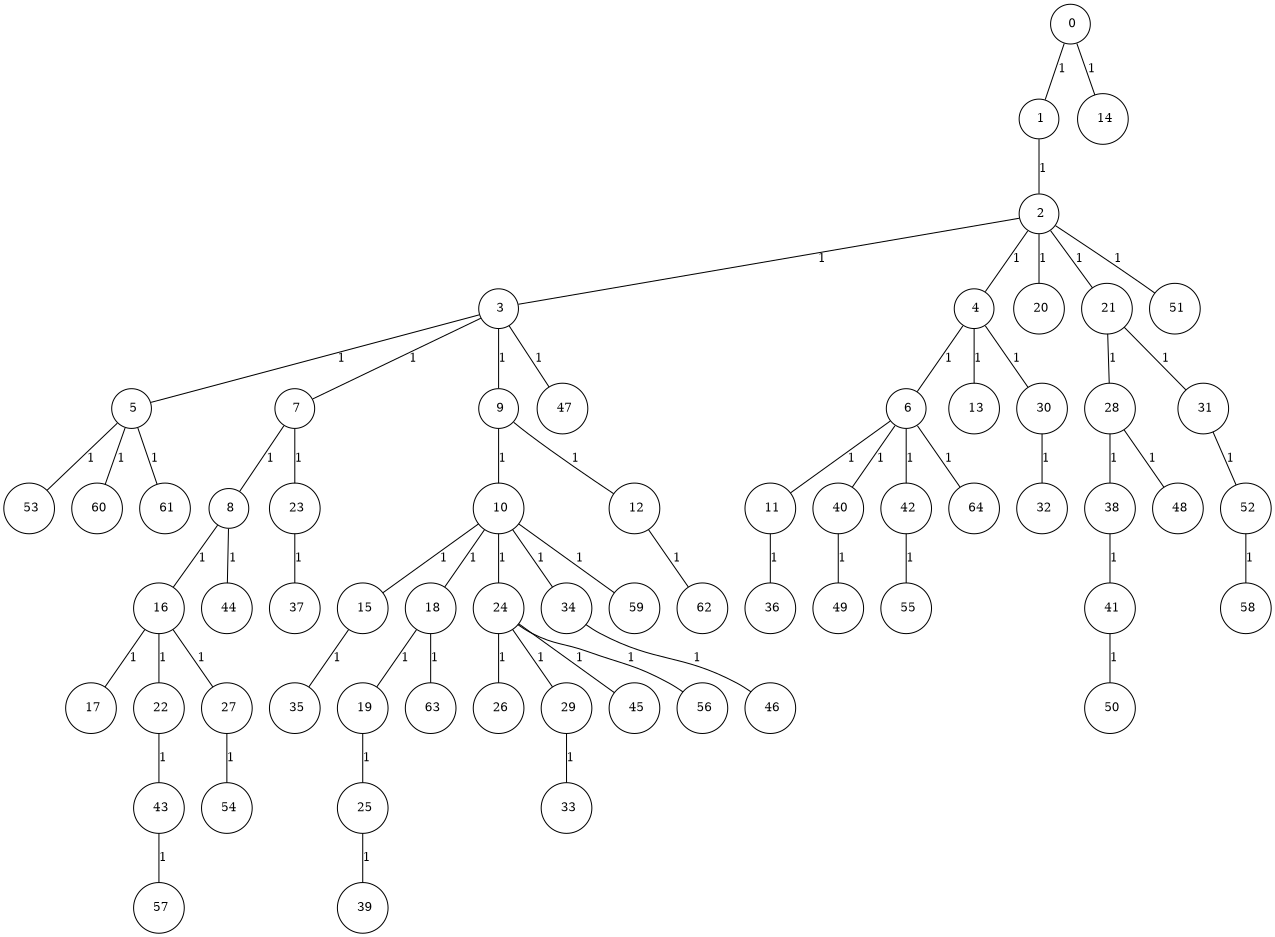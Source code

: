 graph G {
size="8.5,11;"
ratio = "expand;"
fixedsize="true;"
overlap="scale;"
node[shape=circle,width=.12,hight=.12,fontsize=12]
edge[fontsize=12]

0[label=" 0" color=black, pos="2.3525513,1.9228753!"];
1[label=" 1" color=black, pos="1.4241717,2.8074791!"];
2[label=" 2" color=black, pos="2.6633082,0.92965647!"];
3[label=" 3" color=black, pos="2.454422,1.2118239!"];
4[label=" 4" color=black, pos="2.9435263,1.0430353!"];
5[label=" 5" color=black, pos="1.3997626,0.8544389!"];
6[label=" 6" color=black, pos="0.985621,1.7469053!"];
7[label=" 7" color=black, pos="0.90859854,2.1607739!"];
8[label=" 8" color=black, pos="1.3051212,1.8173069!"];
9[label=" 9" color=black, pos="0.072910865,0.64594502!"];
10[label=" 10" color=black, pos="2.9387703,1.9564363!"];
11[label=" 11" color=black, pos="2.2954658,0.88271286!"];
12[label=" 12" color=black, pos="1.7906017,1.6733509!"];
13[label=" 13" color=black, pos="1.6659735,2.3668714!"];
14[label=" 14" color=black, pos="2.5756812,1.382248!"];
15[label=" 15" color=black, pos="2.0990638,1.7454296!"];
16[label=" 16" color=black, pos="2.6266711,2.1334779!"];
17[label=" 17" color=black, pos="2.1875225,2.435801!"];
18[label=" 18" color=black, pos="1.3550244,2.519485!"];
19[label=" 19" color=black, pos="1.5604975,2.8894823!"];
20[label=" 20" color=black, pos="2.327946,1.5414635!"];
21[label=" 21" color=black, pos="2.0906229,0.64551402!"];
22[label=" 22" color=black, pos="1.0221116,2.1505838!"];
23[label=" 23" color=black, pos="2.5707839,2.5253605!"];
24[label=" 24" color=black, pos="1.4587499,1.8970369!"];
25[label=" 25" color=black, pos="2.4382613,0.7725652!"];
26[label=" 26" color=black, pos="1.7250752,1.4437759!"];
27[label=" 27" color=black, pos="1.6942481,1.6366719!"];
28[label=" 28" color=black, pos="2.8960913,1.0161137!"];
29[label=" 29" color=black, pos="1.0864704,1.6530184!"];
30[label=" 30" color=black, pos="1.6893897,1.2297575!"];
31[label=" 31" color=black, pos="1.6996156,0.45762866!"];
32[label=" 32" color=black, pos="0.41395633,1.8046379!"];
33[label=" 33" color=black, pos="2.6875035,1.6455033!"];
34[label=" 34" color=black, pos="1.8692533,1.6981513!"];
35[label=" 35" color=black, pos="1.4225374,0.58569562!"];
36[label=" 36" color=black, pos="2.5129588,0.30534303!"];
37[label=" 37" color=black, pos="2.263437,1.7080111!"];
38[label=" 38" color=black, pos="0.76196357,2.2130004!"];
39[label=" 39" color=black, pos="0.69288654,1.6199446!"];
40[label=" 40" color=black, pos="1.0252947,1.9590605!"];
41[label=" 41" color=black, pos="0.0017856574,1.1253768!"];
42[label=" 42" color=black, pos="2.6938431,2.4345405!"];
43[label=" 43" color=black, pos="0.1583514,0.43500927!"];
44[label=" 44" color=black, pos="0.62204539,1.2707393!"];
45[label=" 45" color=black, pos="0.69871368,0.83830916!"];
46[label=" 46" color=black, pos="1.916519,2.9222564!"];
47[label=" 47" color=black, pos="2.7219387,0.7162484!"];
48[label=" 48" color=black, pos="0.96678359,1.4600315!"];
49[label=" 49" color=black, pos="2.2798728,1.8396082!"];
50[label=" 50" color=black, pos="2.4089363,1.0900963!"];
51[label=" 51" color=black, pos="1.2943848,2.2385979!"];
52[label=" 52" color=black, pos="1.2654579,0.80191258!"];
53[label=" 53" color=black, pos="2.4880875,2.4248488!"];
54[label=" 54" color=black, pos="2.6915313,0.014012045!"];
55[label=" 55" color=black, pos="2.8893063,0.16070333!"];
56[label=" 56" color=black, pos="0.40556934,2.8246591!"];
57[label=" 57" color=black, pos="1.206143,2.6591579!"];
58[label=" 58" color=black, pos="0.93841605,2.182367!"];
59[label=" 59" color=black, pos="1.2743599,2.149231!"];
60[label=" 60" color=black, pos="1.9303021,0.50398933!"];
61[label=" 61" color=black, pos="1.5913653,0.82299611!"];
62[label=" 62" color=black, pos="1.2759434,1.6963666!"];
63[label=" 63" color=black, pos="1.5672686,1.0213395!"];
64[label=" 64" color=black, pos="1.4778048,2.65828!"];
0--1[label="1"]
0--14[label="1"]
1--2[label="1"]
2--3[label="1"]
2--4[label="1"]
2--20[label="1"]
2--21[label="1"]
2--51[label="1"]
3--5[label="1"]
3--7[label="1"]
3--9[label="1"]
3--47[label="1"]
4--6[label="1"]
4--13[label="1"]
4--30[label="1"]
5--53[label="1"]
5--60[label="1"]
5--61[label="1"]
6--11[label="1"]
6--40[label="1"]
6--42[label="1"]
6--64[label="1"]
7--8[label="1"]
7--23[label="1"]
8--16[label="1"]
8--44[label="1"]
9--10[label="1"]
9--12[label="1"]
10--15[label="1"]
10--18[label="1"]
10--24[label="1"]
10--34[label="1"]
10--59[label="1"]
11--36[label="1"]
12--62[label="1"]
15--35[label="1"]
16--17[label="1"]
16--22[label="1"]
16--27[label="1"]
18--19[label="1"]
18--63[label="1"]
19--25[label="1"]
21--28[label="1"]
21--31[label="1"]
22--43[label="1"]
23--37[label="1"]
24--26[label="1"]
24--29[label="1"]
24--45[label="1"]
24--56[label="1"]
25--39[label="1"]
27--54[label="1"]
28--38[label="1"]
28--48[label="1"]
29--33[label="1"]
30--32[label="1"]
31--52[label="1"]
34--46[label="1"]
38--41[label="1"]
40--49[label="1"]
41--50[label="1"]
42--55[label="1"]
43--57[label="1"]
52--58[label="1"]

}
